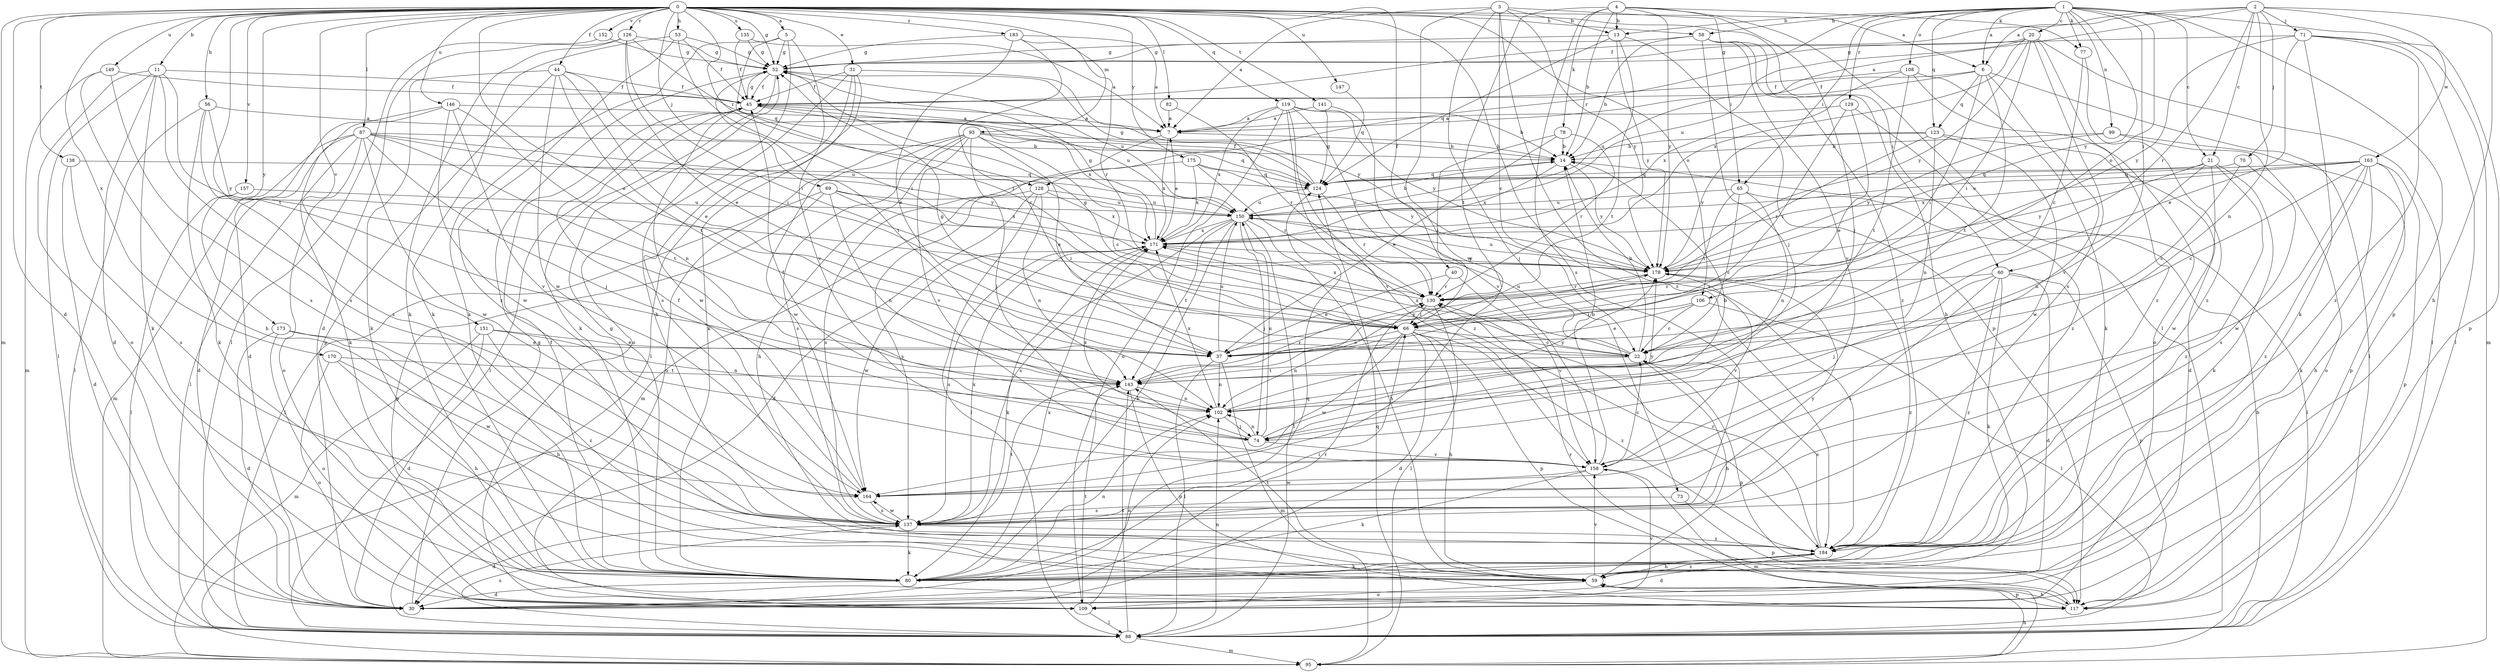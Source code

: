strict digraph  {
0;
1;
2;
3;
4;
5;
6;
7;
11;
13;
14;
20;
21;
22;
30;
31;
37;
40;
44;
45;
52;
53;
56;
58;
59;
60;
65;
66;
69;
70;
71;
73;
74;
77;
78;
80;
82;
87;
88;
93;
95;
99;
102;
106;
108;
109;
117;
119;
123;
124;
126;
128;
129;
130;
135;
137;
138;
141;
143;
146;
147;
149;
150;
151;
152;
157;
158;
163;
164;
170;
171;
173;
175;
178;
183;
184;
0 -> 5  [label=a];
0 -> 6  [label=a];
0 -> 11  [label=b];
0 -> 30  [label=d];
0 -> 31  [label=e];
0 -> 37  [label=e];
0 -> 40  [label=f];
0 -> 44  [label=f];
0 -> 52  [label=g];
0 -> 53  [label=h];
0 -> 56  [label=h];
0 -> 58  [label=h];
0 -> 60  [label=i];
0 -> 69  [label=j];
0 -> 82  [label=l];
0 -> 87  [label=l];
0 -> 93  [label=m];
0 -> 95  [label=m];
0 -> 106  [label=o];
0 -> 119  [label=q];
0 -> 126  [label=r];
0 -> 128  [label=r];
0 -> 135  [label=s];
0 -> 138  [label=t];
0 -> 141  [label=t];
0 -> 143  [label=t];
0 -> 146  [label=u];
0 -> 147  [label=u];
0 -> 149  [label=u];
0 -> 151  [label=v];
0 -> 152  [label=v];
0 -> 157  [label=v];
0 -> 170  [label=x];
0 -> 173  [label=y];
0 -> 175  [label=y];
0 -> 183  [label=z];
0 -> 184  [label=z];
1 -> 6  [label=a];
1 -> 13  [label=b];
1 -> 20  [label=c];
1 -> 21  [label=c];
1 -> 58  [label=h];
1 -> 60  [label=i];
1 -> 65  [label=i];
1 -> 77  [label=k];
1 -> 95  [label=m];
1 -> 99  [label=n];
1 -> 106  [label=o];
1 -> 108  [label=o];
1 -> 117  [label=p];
1 -> 123  [label=q];
1 -> 128  [label=r];
1 -> 129  [label=r];
1 -> 178  [label=y];
2 -> 6  [label=a];
2 -> 7  [label=a];
2 -> 21  [label=c];
2 -> 45  [label=f];
2 -> 59  [label=h];
2 -> 70  [label=j];
2 -> 71  [label=j];
2 -> 102  [label=n];
2 -> 130  [label=r];
2 -> 163  [label=w];
3 -> 7  [label=a];
3 -> 13  [label=b];
3 -> 22  [label=c];
3 -> 65  [label=i];
3 -> 73  [label=j];
3 -> 164  [label=w];
3 -> 178  [label=y];
3 -> 184  [label=z];
4 -> 13  [label=b];
4 -> 14  [label=b];
4 -> 74  [label=j];
4 -> 77  [label=k];
4 -> 78  [label=k];
4 -> 88  [label=l];
4 -> 137  [label=s];
4 -> 143  [label=t];
4 -> 178  [label=y];
5 -> 52  [label=g];
5 -> 59  [label=h];
5 -> 66  [label=i];
5 -> 80  [label=k];
5 -> 158  [label=v];
6 -> 45  [label=f];
6 -> 66  [label=i];
6 -> 88  [label=l];
6 -> 123  [label=q];
6 -> 143  [label=t];
6 -> 150  [label=u];
6 -> 158  [label=v];
7 -> 14  [label=b];
7 -> 95  [label=m];
7 -> 171  [label=x];
11 -> 30  [label=d];
11 -> 45  [label=f];
11 -> 80  [label=k];
11 -> 88  [label=l];
11 -> 109  [label=o];
11 -> 137  [label=s];
11 -> 143  [label=t];
13 -> 52  [label=g];
13 -> 117  [label=p];
13 -> 124  [label=q];
13 -> 143  [label=t];
13 -> 178  [label=y];
14 -> 124  [label=q];
14 -> 171  [label=x];
14 -> 178  [label=y];
20 -> 52  [label=g];
20 -> 66  [label=i];
20 -> 88  [label=l];
20 -> 137  [label=s];
20 -> 150  [label=u];
20 -> 171  [label=x];
20 -> 178  [label=y];
20 -> 184  [label=z];
21 -> 80  [label=k];
21 -> 102  [label=n];
21 -> 124  [label=q];
21 -> 164  [label=w];
21 -> 178  [label=y];
21 -> 184  [label=z];
22 -> 14  [label=b];
22 -> 52  [label=g];
22 -> 59  [label=h];
22 -> 117  [label=p];
22 -> 143  [label=t];
22 -> 150  [label=u];
22 -> 171  [label=x];
30 -> 52  [label=g];
30 -> 124  [label=q];
30 -> 130  [label=r];
31 -> 45  [label=f];
31 -> 80  [label=k];
31 -> 88  [label=l];
31 -> 109  [label=o];
31 -> 137  [label=s];
31 -> 178  [label=y];
37 -> 88  [label=l];
37 -> 95  [label=m];
37 -> 102  [label=n];
37 -> 150  [label=u];
37 -> 178  [label=y];
40 -> 37  [label=e];
40 -> 130  [label=r];
40 -> 158  [label=v];
44 -> 37  [label=e];
44 -> 45  [label=f];
44 -> 66  [label=i];
44 -> 80  [label=k];
44 -> 117  [label=p];
44 -> 143  [label=t];
44 -> 164  [label=w];
45 -> 7  [label=a];
45 -> 52  [label=g];
45 -> 88  [label=l];
45 -> 150  [label=u];
45 -> 164  [label=w];
45 -> 171  [label=x];
52 -> 45  [label=f];
52 -> 80  [label=k];
52 -> 143  [label=t];
52 -> 150  [label=u];
53 -> 45  [label=f];
53 -> 52  [label=g];
53 -> 66  [label=i];
53 -> 80  [label=k];
53 -> 184  [label=z];
56 -> 7  [label=a];
56 -> 80  [label=k];
56 -> 88  [label=l];
56 -> 137  [label=s];
56 -> 178  [label=y];
58 -> 14  [label=b];
58 -> 52  [label=g];
58 -> 59  [label=h];
58 -> 74  [label=j];
58 -> 158  [label=v];
58 -> 184  [label=z];
59 -> 109  [label=o];
59 -> 117  [label=p];
59 -> 143  [label=t];
59 -> 158  [label=v];
59 -> 184  [label=z];
60 -> 30  [label=d];
60 -> 74  [label=j];
60 -> 80  [label=k];
60 -> 117  [label=p];
60 -> 130  [label=r];
60 -> 137  [label=s];
60 -> 184  [label=z];
65 -> 22  [label=c];
65 -> 66  [label=i];
65 -> 88  [label=l];
65 -> 102  [label=n];
65 -> 150  [label=u];
66 -> 22  [label=c];
66 -> 30  [label=d];
66 -> 37  [label=e];
66 -> 52  [label=g];
66 -> 59  [label=h];
66 -> 102  [label=n];
66 -> 117  [label=p];
66 -> 164  [label=w];
66 -> 184  [label=z];
69 -> 66  [label=i];
69 -> 88  [label=l];
69 -> 102  [label=n];
69 -> 117  [label=p];
69 -> 150  [label=u];
69 -> 171  [label=x];
70 -> 22  [label=c];
70 -> 124  [label=q];
70 -> 137  [label=s];
71 -> 37  [label=e];
71 -> 52  [label=g];
71 -> 80  [label=k];
71 -> 88  [label=l];
71 -> 117  [label=p];
71 -> 178  [label=y];
71 -> 184  [label=z];
73 -> 117  [label=p];
73 -> 137  [label=s];
74 -> 14  [label=b];
74 -> 45  [label=f];
74 -> 102  [label=n];
74 -> 150  [label=u];
74 -> 158  [label=v];
74 -> 171  [label=x];
74 -> 178  [label=y];
77 -> 22  [label=c];
77 -> 184  [label=z];
78 -> 14  [label=b];
78 -> 37  [label=e];
78 -> 66  [label=i];
78 -> 130  [label=r];
80 -> 30  [label=d];
80 -> 45  [label=f];
80 -> 52  [label=g];
80 -> 66  [label=i];
80 -> 102  [label=n];
80 -> 171  [label=x];
82 -> 7  [label=a];
82 -> 130  [label=r];
87 -> 14  [label=b];
87 -> 30  [label=d];
87 -> 74  [label=j];
87 -> 88  [label=l];
87 -> 95  [label=m];
87 -> 109  [label=o];
87 -> 143  [label=t];
87 -> 150  [label=u];
87 -> 164  [label=w];
87 -> 178  [label=y];
88 -> 95  [label=m];
88 -> 102  [label=n];
88 -> 137  [label=s];
88 -> 143  [label=t];
93 -> 14  [label=b];
93 -> 22  [label=c];
93 -> 37  [label=e];
93 -> 59  [label=h];
93 -> 74  [label=j];
93 -> 109  [label=o];
93 -> 124  [label=q];
93 -> 137  [label=s];
93 -> 158  [label=v];
93 -> 164  [label=w];
95 -> 14  [label=b];
95 -> 59  [label=h];
95 -> 124  [label=q];
99 -> 14  [label=b];
99 -> 109  [label=o];
99 -> 117  [label=p];
99 -> 178  [label=y];
102 -> 74  [label=j];
102 -> 171  [label=x];
102 -> 178  [label=y];
106 -> 22  [label=c];
106 -> 37  [label=e];
106 -> 66  [label=i];
106 -> 88  [label=l];
108 -> 45  [label=f];
108 -> 80  [label=k];
108 -> 109  [label=o];
108 -> 143  [label=t];
108 -> 171  [label=x];
109 -> 88  [label=l];
109 -> 102  [label=n];
109 -> 143  [label=t];
109 -> 158  [label=v];
117 -> 59  [label=h];
117 -> 130  [label=r];
119 -> 7  [label=a];
119 -> 14  [label=b];
119 -> 109  [label=o];
119 -> 130  [label=r];
119 -> 158  [label=v];
119 -> 171  [label=x];
119 -> 178  [label=y];
119 -> 184  [label=z];
123 -> 14  [label=b];
123 -> 30  [label=d];
123 -> 102  [label=n];
123 -> 130  [label=r];
123 -> 164  [label=w];
123 -> 178  [label=y];
124 -> 45  [label=f];
124 -> 52  [label=g];
124 -> 130  [label=r];
124 -> 150  [label=u];
126 -> 30  [label=d];
126 -> 37  [label=e];
126 -> 52  [label=g];
126 -> 66  [label=i];
126 -> 80  [label=k];
126 -> 124  [label=q];
128 -> 30  [label=d];
128 -> 88  [label=l];
128 -> 102  [label=n];
128 -> 137  [label=s];
128 -> 150  [label=u];
128 -> 171  [label=x];
129 -> 7  [label=a];
129 -> 37  [label=e];
129 -> 66  [label=i];
129 -> 184  [label=z];
130 -> 66  [label=i];
130 -> 88  [label=l];
130 -> 171  [label=x];
135 -> 7  [label=a];
135 -> 45  [label=f];
135 -> 52  [label=g];
137 -> 30  [label=d];
137 -> 80  [label=k];
137 -> 143  [label=t];
137 -> 164  [label=w];
137 -> 171  [label=x];
137 -> 178  [label=y];
137 -> 184  [label=z];
138 -> 30  [label=d];
138 -> 124  [label=q];
138 -> 137  [label=s];
141 -> 7  [label=a];
141 -> 124  [label=q];
141 -> 158  [label=v];
143 -> 102  [label=n];
143 -> 117  [label=p];
143 -> 130  [label=r];
146 -> 7  [label=a];
146 -> 30  [label=d];
146 -> 80  [label=k];
146 -> 102  [label=n];
146 -> 158  [label=v];
146 -> 164  [label=w];
147 -> 124  [label=q];
149 -> 45  [label=f];
149 -> 59  [label=h];
149 -> 95  [label=m];
149 -> 137  [label=s];
150 -> 14  [label=b];
150 -> 59  [label=h];
150 -> 74  [label=j];
150 -> 80  [label=k];
150 -> 88  [label=l];
150 -> 137  [label=s];
150 -> 143  [label=t];
150 -> 171  [label=x];
151 -> 30  [label=d];
151 -> 37  [label=e];
151 -> 95  [label=m];
151 -> 102  [label=n];
151 -> 184  [label=z];
152 -> 52  [label=g];
152 -> 88  [label=l];
157 -> 88  [label=l];
157 -> 150  [label=u];
158 -> 14  [label=b];
158 -> 22  [label=c];
158 -> 80  [label=k];
158 -> 95  [label=m];
158 -> 164  [label=w];
163 -> 22  [label=c];
163 -> 59  [label=h];
163 -> 80  [label=k];
163 -> 117  [label=p];
163 -> 124  [label=q];
163 -> 150  [label=u];
163 -> 164  [label=w];
163 -> 171  [label=x];
163 -> 184  [label=z];
164 -> 45  [label=f];
164 -> 137  [label=s];
170 -> 59  [label=h];
170 -> 109  [label=o];
170 -> 143  [label=t];
170 -> 164  [label=w];
171 -> 7  [label=a];
171 -> 52  [label=g];
171 -> 80  [label=k];
171 -> 137  [label=s];
171 -> 164  [label=w];
171 -> 178  [label=y];
173 -> 30  [label=d];
173 -> 37  [label=e];
173 -> 59  [label=h];
173 -> 109  [label=o];
175 -> 124  [label=q];
175 -> 130  [label=r];
175 -> 137  [label=s];
175 -> 171  [label=x];
175 -> 178  [label=y];
178 -> 130  [label=r];
178 -> 150  [label=u];
178 -> 158  [label=v];
178 -> 184  [label=z];
183 -> 7  [label=a];
183 -> 22  [label=c];
183 -> 37  [label=e];
183 -> 52  [label=g];
183 -> 130  [label=r];
184 -> 22  [label=c];
184 -> 30  [label=d];
184 -> 59  [label=h];
184 -> 80  [label=k];
184 -> 130  [label=r];
}
